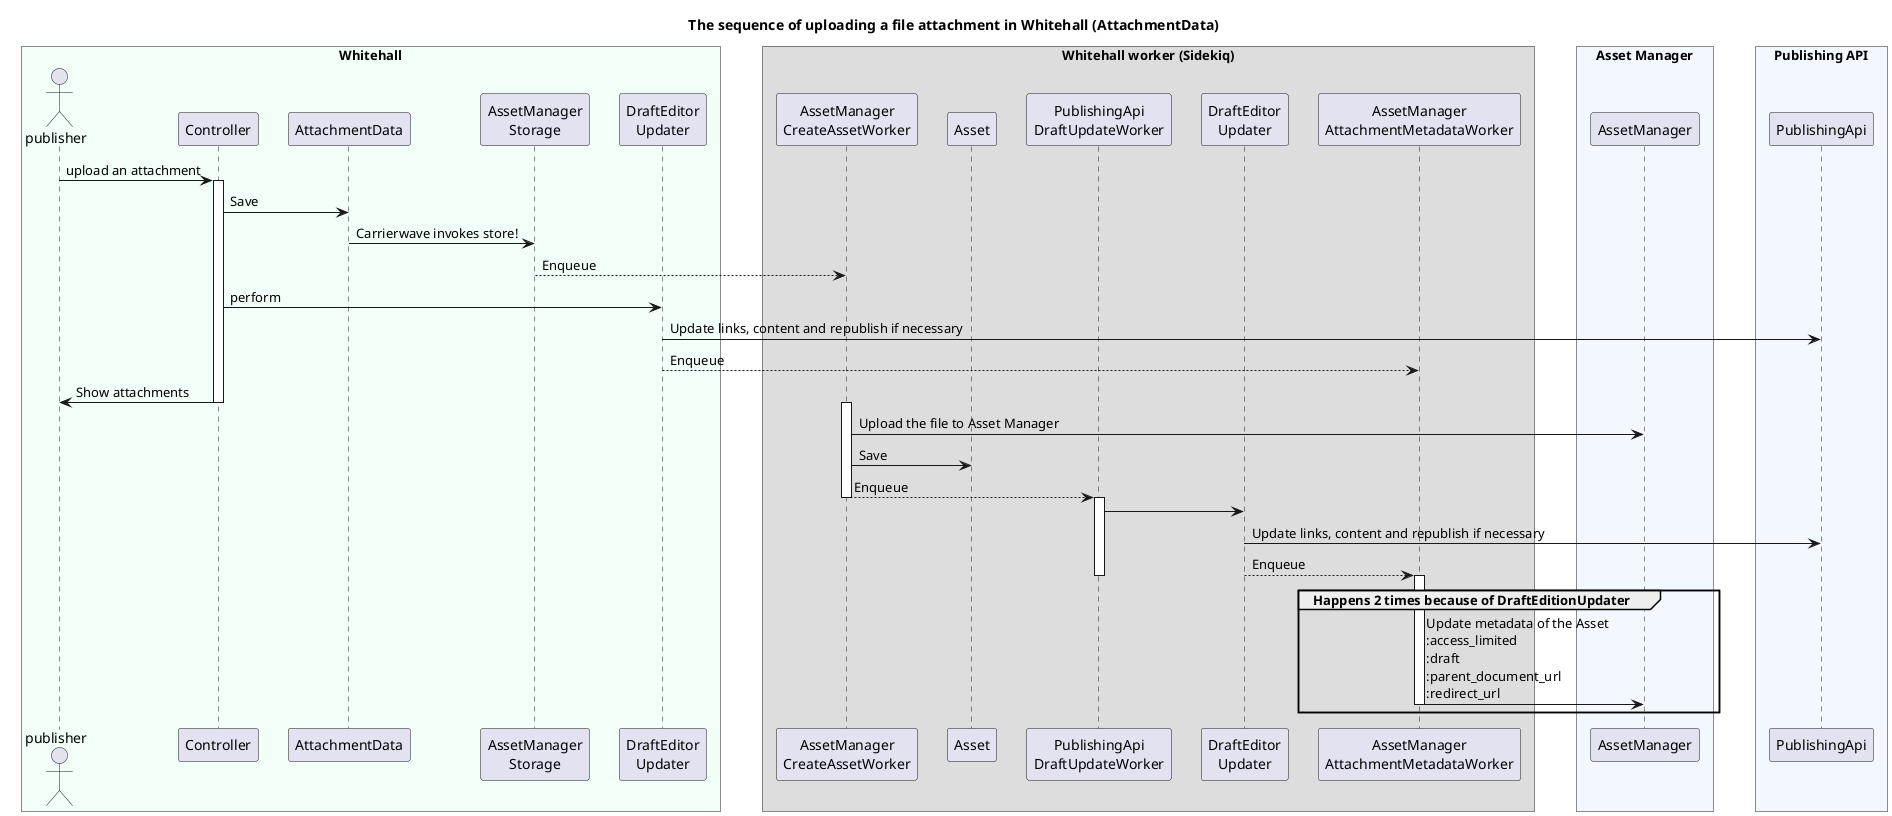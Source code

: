 @startuml asset-attachment-upload-flow

title The sequence of uploading a file attachment in Whitehall (AttachmentData)
skinparam BoxPadding 20
skinparam ParticipantPadding 10

box "Whitehall" #f2fef8
actor publisher
participant Controller
participant AttachmentData
participant "AssetManager\nStorage" as AssetManagerStorage
participant "DraftEditor\nUpdater" as DraftEditionUpdater
end box

box Whitehall worker (Sidekiq)
participant "AssetManager\nCreateAssetWorker" as AssetManagerCreateAssetWorker
participant Asset
participant "PublishingApi\nDraftUpdateWorker" as PublishingApiDraftUpdateWorker
participant "DraftEditor\nUpdater" as bgDraftEditionUpdater
participant "AssetManager\nAttachmentMetadataWorker" as AssetManagerAttachmentMetadataWorker
end box

box "Asset Manager" #f2f8fe
participant AssetManager
end box

box "Publishing API" #f2f8fe
participant PublishingApi
end box

publisher -> Controller++ : upload an attachment
Controller -> AttachmentData : Save
AttachmentData -> AssetManagerStorage : Carrierwave invokes store!
AssetManagerStorage --> AssetManagerCreateAssetWorker : Enqueue
Controller -> DraftEditionUpdater : perform
DraftEditionUpdater -> PublishingApi : Update links, content and republish if necessary
DraftEditionUpdater --> AssetManagerAttachmentMetadataWorker: Enqueue
Controller -> publisher-- : Show attachments

activate AssetManagerCreateAssetWorker
AssetManagerCreateAssetWorker -> AssetManager : Upload the file to Asset Manager
AssetManagerCreateAssetWorker -> Asset: Save
AssetManagerCreateAssetWorker --> PublishingApiDraftUpdateWorker : Enqueue
deactivate AssetManagerCreateAssetWorker

activate PublishingApiDraftUpdateWorker
PublishingApiDraftUpdateWorker -> bgDraftEditionUpdater
bgDraftEditionUpdater -> PublishingApi : Update links, content and republish if necessary
bgDraftEditionUpdater --> AssetManagerAttachmentMetadataWorker: Enqueue
deactivate PublishingApiDraftUpdateWorker

group Happens 2 times because of DraftEditionUpdater
  activate AssetManagerAttachmentMetadataWorker
  AssetManagerAttachmentMetadataWorker -> AssetManager: Update metadata of the Asset\n:access_limited\n:draft\n:parent_document_url\n:redirect_url
  deactivate AssetManagerAttachmentMetadataWorker
end group

@enduml
